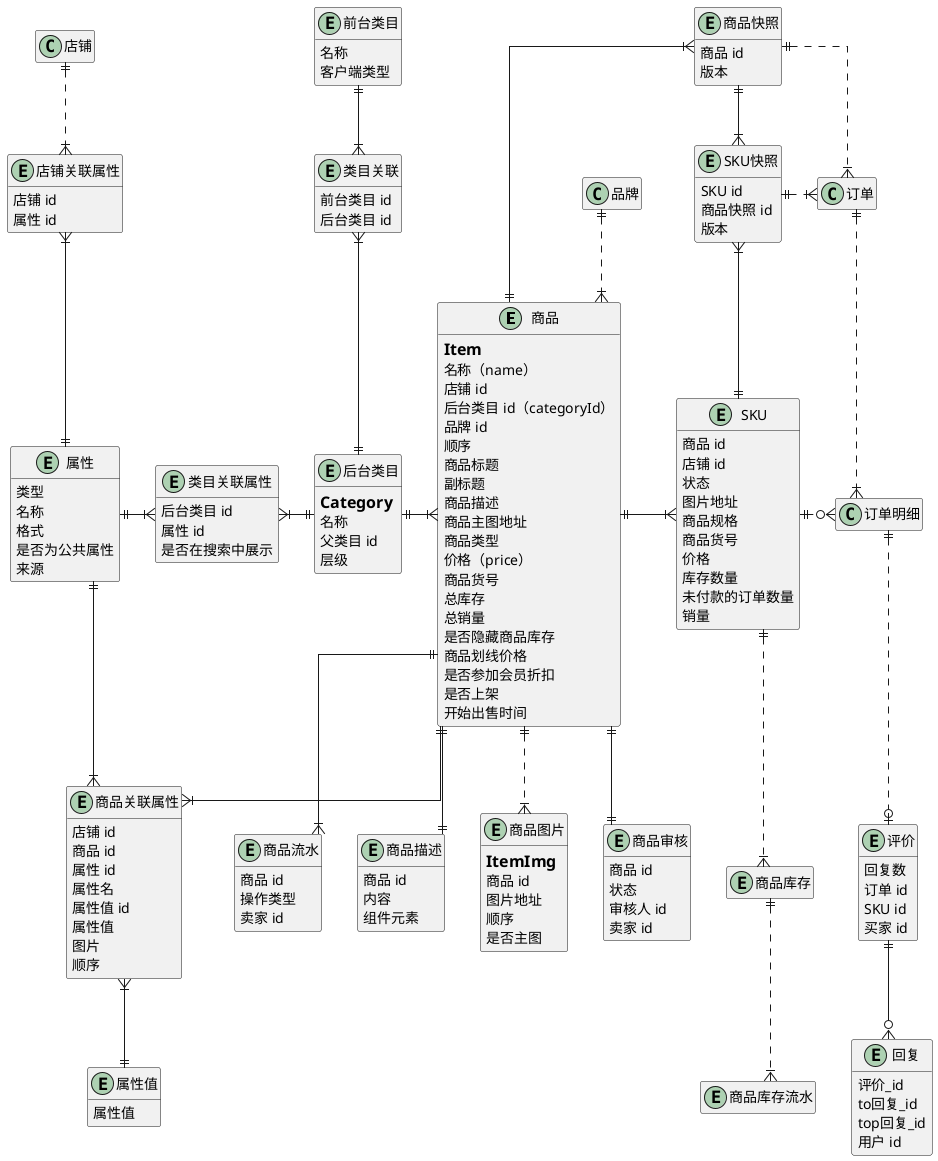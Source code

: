 @startuml 商品UML
hide empty members
skinparam linetype ortho

' ==================== 商品 ====================
entity 商品 {
==Item
    名称（name）
    店铺 id
    后台类目 id（categoryId）
    品牌 id
    顺序
    商品标题
    ' 分享链接时显示
    副标题
    商品描述
    商品主图地址
'   0：普通商品（物流发货）
'   3：UMP降价拍
'   5：外卖商品
'   10：分销商品
'   20：会员卡商品
'   21：礼品卡商品
'   22：团购券
'   25：批发商品
'   30：收银台商品
'   31：知识付费商品
'   35：酒店商品（无需物流）
'   40：美业商品
'   60：虚拟商品（无需物流）
'   61：电子卡券（无需物流）
    商品类型
    价格（price）
    ' 商家为商品设置的外部编号
    商品货号
    ' 基于 sku 的库存数量累加
    总库存
    总销量
    ' 0 - 显示库存（默认）
    ' 1 - 不显示库存
    是否隐藏商品库存
    ' 可以自定义。例如 促销价：888
    ' 商品没有优惠的情况下，划线价在商品详情会以划线形式显示。
    商品划线价格
    ' 0 - 不参加会员折扣
    ' 1 - 参加会员折扣（默认）
    是否参加会员折扣
    是否上架
    开始出售时间
}
' 基础类目
' 面向商家或供应链人员，不会轻易变更。
' 如果类目下挂载有商品，就不能删除或作废。
' 层次一般三层或四层，商品必须挂载于叶子类目下。
entity 后台类目 {
==Category
    名称
    父类目 id
    层级
}
' 组合类目
' 面向可买家，随时变动，定时生效。
' 可支持不同客户端的设置，不同客户端的用户群体有差异
' 前台类目对应后台的叶子类目和某项属性的组合。例如分类时选择奶粉中的1段、2段、3段等属性组成类目。
entity 前台类目 {
    名称
    客户端类型
}
' 前台类目：后台类目 = n：n
entity 类目关联 {
    前台类目 id
    后台类目 id
}
entity 商品审核 {
    商品 id
    状态
    审核人 id
    卖家 id
}
entity 商品流水 {
    商品 id
    操作类型
    卖家 id
}
entity 商品描述 {
    商品 id
    ' 富文本，字数要大于5个字符，小于25000个字符 ，受违禁词控制
    内容
    组件元素
}
entity 商品图片 {
==ItemImg
    商品 id
    图片地址
    顺序
    是否主图
}

商品 }|.u.|| 品牌
后台类目 ||-|{ 商品
前台类目 ||--|{ 类目关联
类目关联 }|--|| 后台类目
商品 ||--|| 商品审核
商品 ||--|{ 商品流水
商品 ||--|| 商品描述
商品 ||..|{ 商品图片


' ==================== 订单 ====================
entity SKU {
    商品 id
    店铺 id
    状态
    图片地址
    商品规格
    ' 商家为商品设置的外部编号
    商品货号
    价格
    库存数量
    ' 商品在付款减库存的状态下，该 SKU 上未付款的订单数量
    未付款的订单数量
    销量
    ' 是否锁定
}
entity 商品库存 {
    ' 暂不做
}
entity 商品库存流水 {
    ' 暂不做
}
entity 商品快照 {
    商品 id
    版本
}
entity SKU快照 {
    SKU id
    商品快照 id
    版本
}

商品 ||-|{ SKU
SKU ||..|{ 商品库存
商品库存 ||..|{ 商品库存流水
SKU ||.o{ 订单明细
' 快照
SKU ||-u-|{ SKU快照
SKU快照 ||.|{ 订单
商品快照 ||--|{ SKU快照
商品 ||-u-|{ 商品快照
商品快照 ||.|{ 订单

' ==================== 属性 ====================
' 展示某个类目下的当前店铺持有的属性
entity 属性 {
    ' 销售属性/关键属性/非关键属性
    类型
    名称
    ' 选项、文本、数值、百分比
    格式
    ' 添加商品时一定会展示
    是否为公共属性
    ' 系统生成/商家自定义
    来源
}
' 类目自带默认属性，既有非关键属性，也有销售属性
entity 类目关联属性 {
    后台类目 id
    属性 id
    是否在搜索中展示
}
' 快照
entity 商品关联属性 {
    店铺 id
    商品 id
    属性 id
    属性名
    属性值 id
    属性值
    图片
    顺序
}
entity 属性值 {
    属性值
}
' 店铺自定义属性
entity 店铺关联属性 {
    店铺 id
    属性 id
}

属性 ||-|{ 类目关联属性
类目关联属性 }|-|| 后台类目
属性 ||--|{ 商品关联属性
商品 ||--|{ 商品关联属性
属性值 ||-u-|{ 商品关联属性
店铺 ||..|{ 店铺关联属性
店铺关联属性 }|--|| 属性


' ==================== 评价 ====================
entity 评价 {
    回复数
    订单 id
    SKU id
    买家 id
}
entity 回复 {
    评价_id
    to回复_id
    top回复_id
    用户 id
}


评价 |o.u.|| 订单明细
订单明细 }|.u.|| 订单
评价 ||--o{ 回复

@enduml